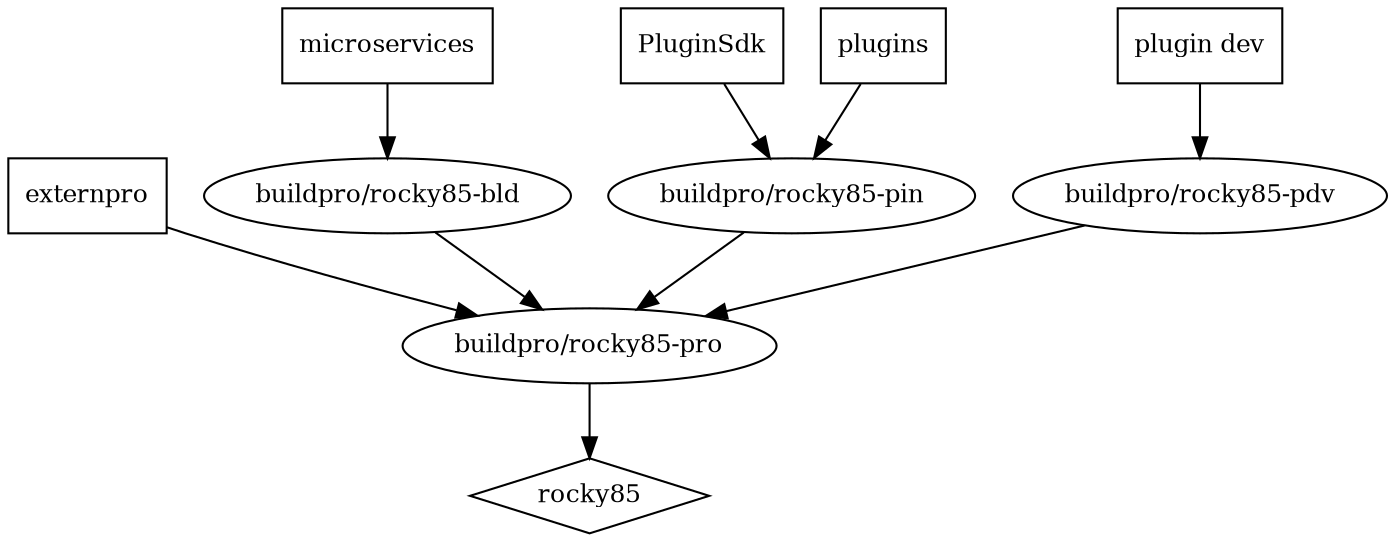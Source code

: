 digraph GG {
  node [fontsize=12];
  "rocky85" [shape=diamond];
  "externpro" [shape=box];
  "PluginSdk" [shape=box];
  "plugins" [shape=box];
  "plugin dev" [shape=box];
  "microservices" [shape=box];
  "buildpro/rocky85-pro" -> "rocky85";
  "buildpro/rocky85-bld" -> "buildpro/rocky85-pro";
  "buildpro/rocky85-pin" -> "buildpro/rocky85-pro";
  "buildpro/rocky85-pdv" -> "buildpro/rocky85-pro";
  "externpro" -> "buildpro/rocky85-pro";
  "PluginSdk" -> "buildpro/rocky85-pin";
  "plugins" -> "buildpro/rocky85-pin";
  "plugin dev" -> "buildpro/rocky85-pdv";
  "microservices" -> "buildpro/rocky85-bld";
}
